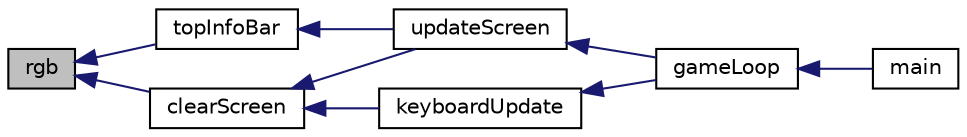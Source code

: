 digraph "rgb"
{
  edge [fontname="Helvetica",fontsize="10",labelfontname="Helvetica",labelfontsize="10"];
  node [fontname="Helvetica",fontsize="10",shape=record];
  rankdir="LR";
  Node28 [label="rgb",height=0.2,width=0.4,color="black", fillcolor="grey75", style="filled", fontcolor="black"];
  Node28 -> Node29 [dir="back",color="midnightblue",fontsize="10",style="solid",fontname="Helvetica"];
  Node29 [label="clearScreen",height=0.2,width=0.4,color="black", fillcolor="white", style="filled",URL="$video__gr_8c.html#a9d7e8af417b6d543da691e9c0e2f6f9f"];
  Node29 -> Node30 [dir="back",color="midnightblue",fontsize="10",style="solid",fontname="Helvetica"];
  Node30 [label="updateScreen",height=0.2,width=0.4,color="black", fillcolor="white", style="filled",URL="$group___bow.html#ga53417cd25bc8832760fcaf2964eae773",tooltip="Handles all events related to updating screen every interruption of the timer. "];
  Node30 -> Node31 [dir="back",color="midnightblue",fontsize="10",style="solid",fontname="Helvetica"];
  Node31 [label="gameLoop",height=0.2,width=0.4,color="black", fillcolor="white", style="filled",URL="$group___bow.html#gae3fcb6ab83836a82d8ab58a853667cba",tooltip="Main function for the game. Controls all interrupts of the peripherals and calls auxiliary functions..."];
  Node31 -> Node32 [dir="back",color="midnightblue",fontsize="10",style="solid",fontname="Helvetica"];
  Node32 [label="main",height=0.2,width=0.4,color="black", fillcolor="white", style="filled",URL="$main_8c.html#ae66f6b31b5ad750f1fe042a706a4e3d4"];
  Node29 -> Node33 [dir="back",color="midnightblue",fontsize="10",style="solid",fontname="Helvetica"];
  Node33 [label="keyboardUpdate",height=0.2,width=0.4,color="black", fillcolor="white", style="filled",URL="$group___bow.html#gaa13cebcbe2531a9d4449bca30396dc85",tooltip="Handles all events related to keyboard inputs. "];
  Node33 -> Node31 [dir="back",color="midnightblue",fontsize="10",style="solid",fontname="Helvetica"];
  Node28 -> Node34 [dir="back",color="midnightblue",fontsize="10",style="solid",fontname="Helvetica"];
  Node34 [label="topInfoBar",height=0.2,width=0.4,color="black", fillcolor="white", style="filled",URL="$video__gr_8c.html#a060d2ff94c3db870640034af37693ce0"];
  Node34 -> Node30 [dir="back",color="midnightblue",fontsize="10",style="solid",fontname="Helvetica"];
}

